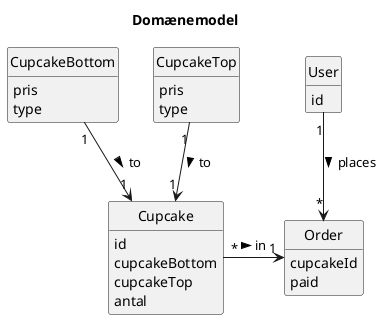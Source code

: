 @startuml

title Domænemodel

hide circle
hide methods

class Cupcake {
  id
  cupcakeBottom
  cupcakeTop
  antal
}

class CupcakeBottom {
  pris
  type
}

class CupcakeTop {
  pris
  type
}

class Order {
  cupcakeId
  paid
}

class User {
  id
}

CupcakeBottom "1" --> "1" Cupcake : to >
CupcakeTop "1" --> "1" Cupcake : to >
Cupcake "*" -right-> "1" Order : in >
User "1" --> "*" Order : places >




@enduml